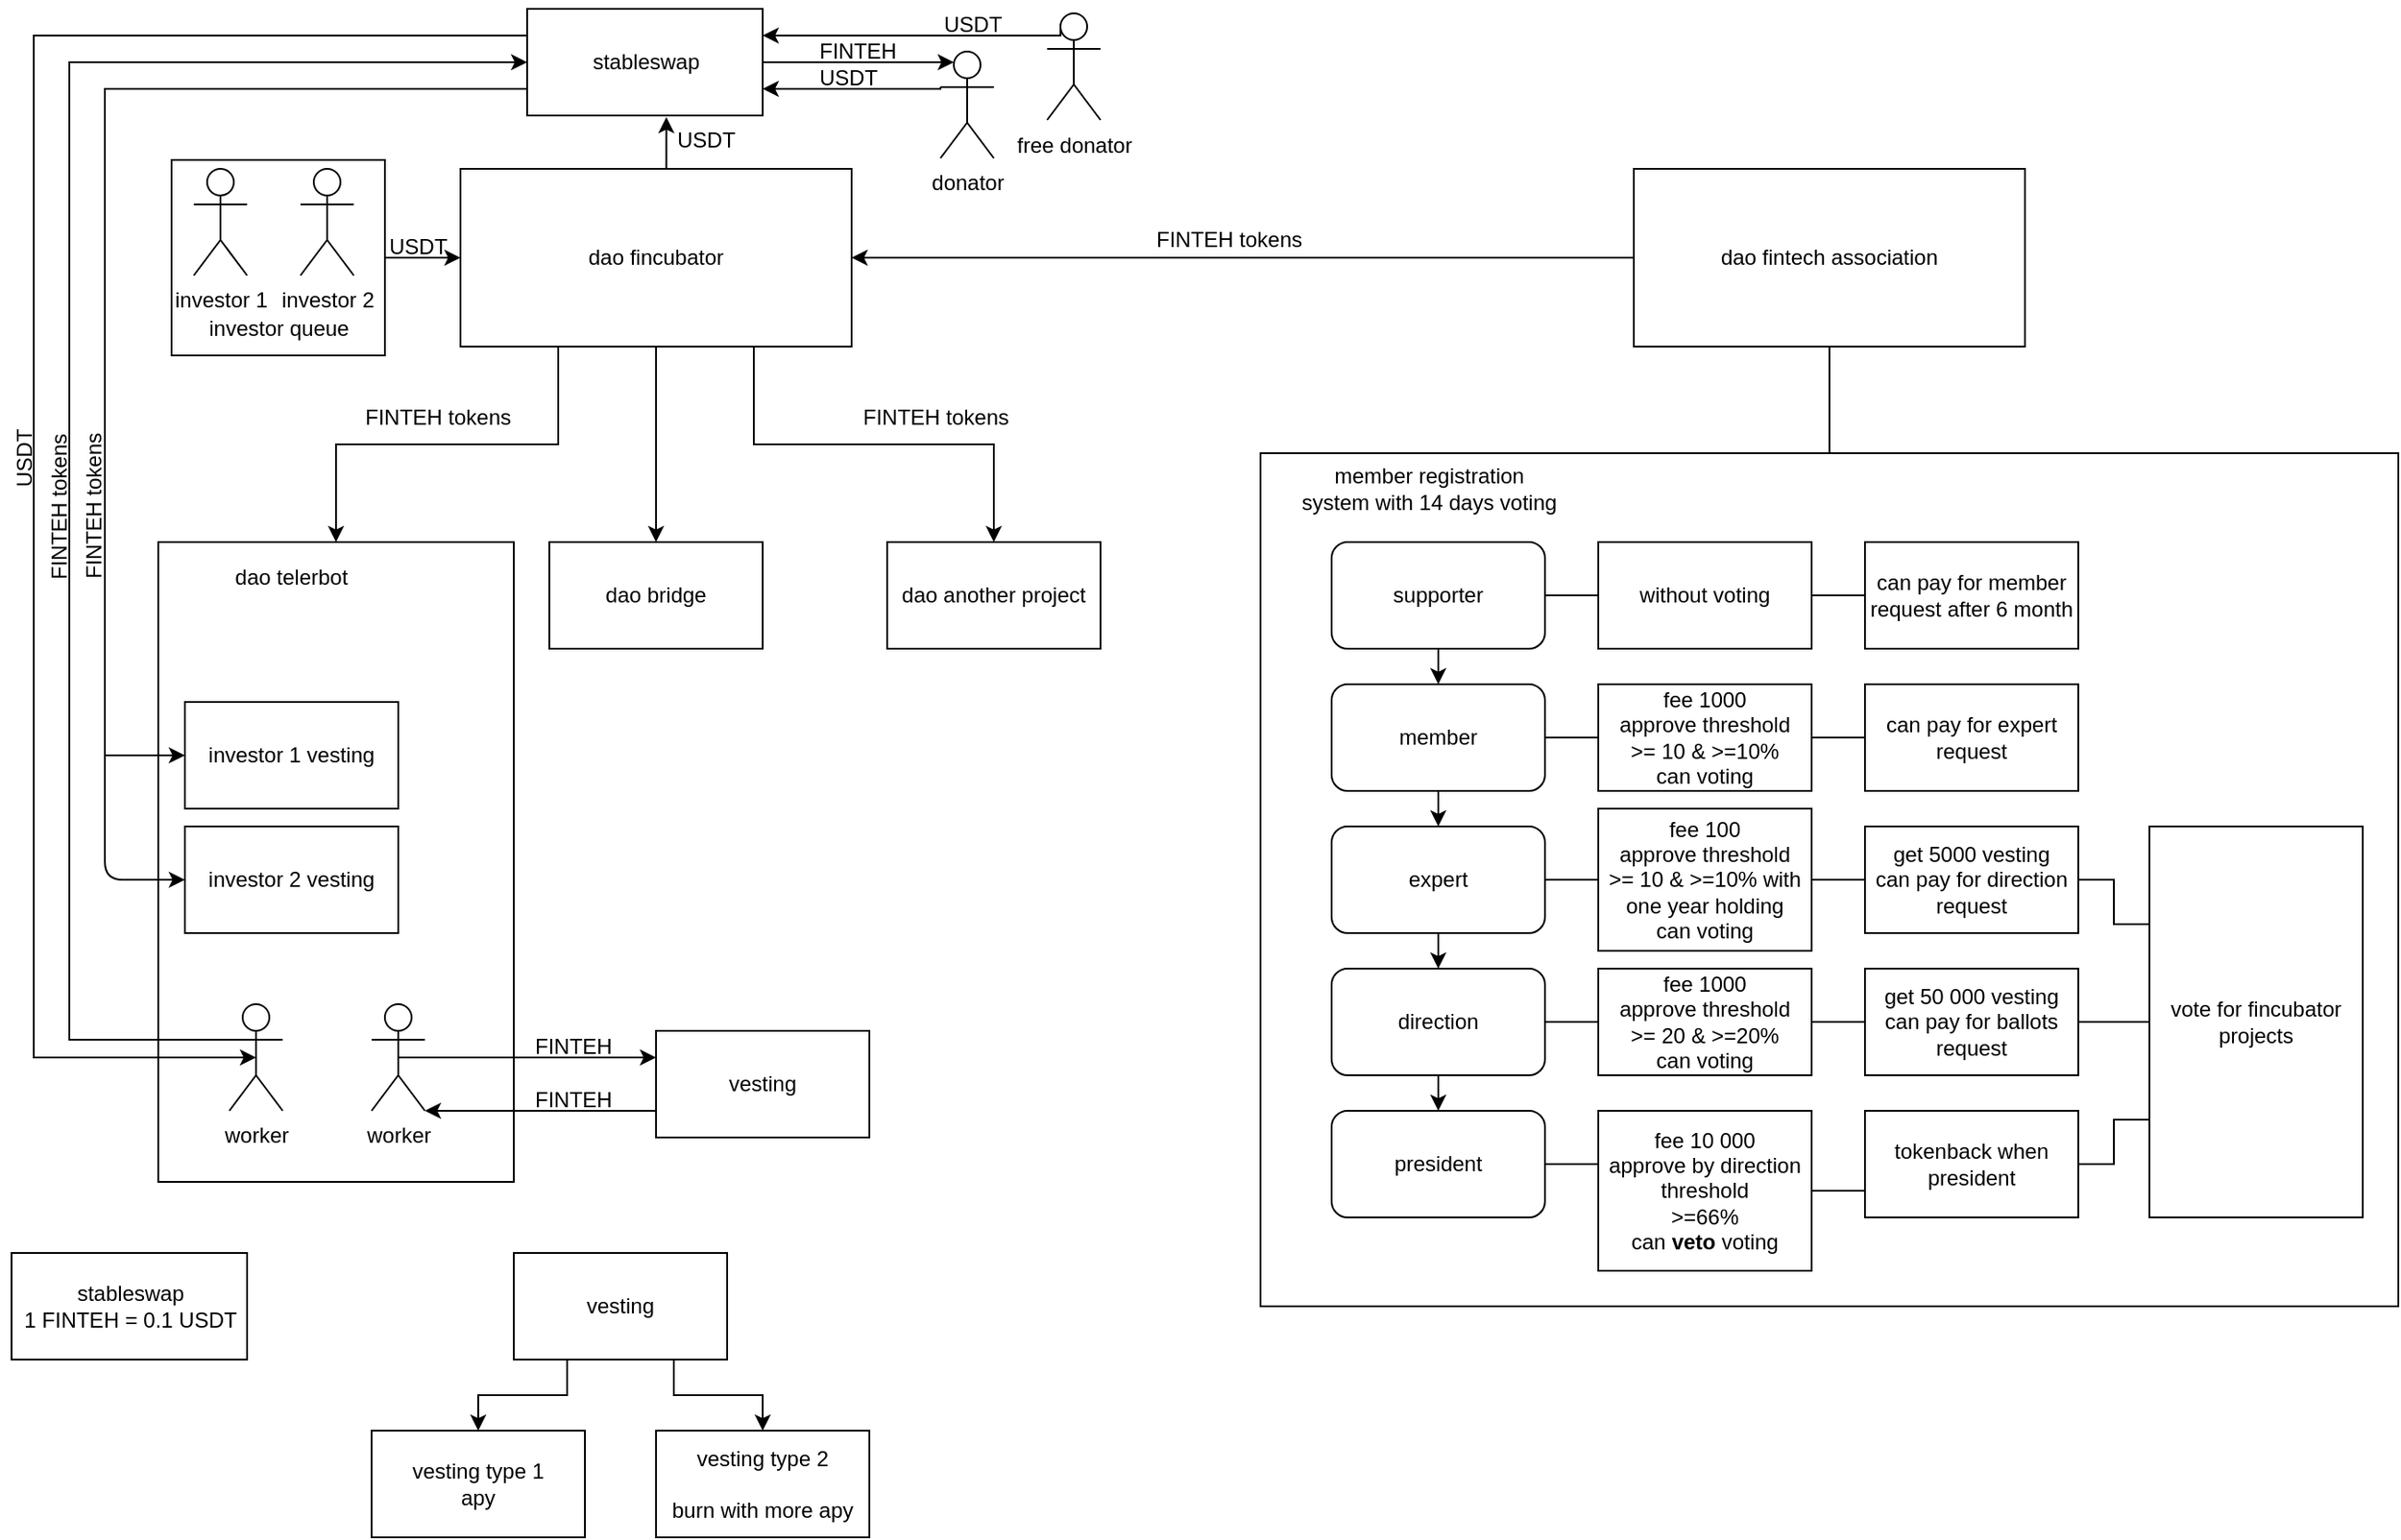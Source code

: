 <mxfile version="14.5.0" type="github">
  <diagram id="6a731a19-8d31-9384-78a2-239565b7b9f0" name="Page-1">
    <mxGraphModel dx="2652" dy="867" grid="1" gridSize="10" guides="1" tooltips="1" connect="1" arrows="1" fold="1" page="1" pageScale="1" pageWidth="1169" pageHeight="827" background="#ffffff" math="0" shadow="0">
      <root>
        <mxCell id="0" />
        <mxCell id="1" parent="0" />
        <mxCell id="Tn-8CT3KJRF8G7JqvR9h-2187" value="" style="rounded=0;whiteSpace=wrap;html=1;align=left;" parent="1" vertex="1">
          <mxGeometry x="-1056" y="335" width="200" height="360" as="geometry" />
        </mxCell>
        <mxCell id="Tn-8CT3KJRF8G7JqvR9h-2226" value="" style="rounded=0;whiteSpace=wrap;html=1;" parent="1" vertex="1">
          <mxGeometry x="-436" y="285" width="640" height="480" as="geometry" />
        </mxCell>
        <mxCell id="Tn-8CT3KJRF8G7JqvR9h-2229" style="edgeStyle=orthogonalEdgeStyle;rounded=0;orthogonalLoop=1;jettySize=auto;html=1;exitX=0.25;exitY=1;exitDx=0;exitDy=0;entryX=0.5;entryY=0;entryDx=0;entryDy=0;endArrow=classic;endFill=1;" parent="1" source="Tn-8CT3KJRF8G7JqvR9h-2185" target="Tn-8CT3KJRF8G7JqvR9h-2187" edge="1">
          <mxGeometry relative="1" as="geometry" />
        </mxCell>
        <mxCell id="Tn-8CT3KJRF8G7JqvR9h-2232" style="edgeStyle=orthogonalEdgeStyle;rounded=0;orthogonalLoop=1;jettySize=auto;html=1;exitX=0.5;exitY=1;exitDx=0;exitDy=0;entryX=0.5;entryY=0;entryDx=0;entryDy=0;endArrow=classic;endFill=1;" parent="1" source="Tn-8CT3KJRF8G7JqvR9h-2185" target="Tn-8CT3KJRF8G7JqvR9h-2227" edge="1">
          <mxGeometry relative="1" as="geometry" />
        </mxCell>
        <mxCell id="Tn-8CT3KJRF8G7JqvR9h-2233" style="edgeStyle=orthogonalEdgeStyle;rounded=0;orthogonalLoop=1;jettySize=auto;html=1;exitX=0.75;exitY=1;exitDx=0;exitDy=0;entryX=0.5;entryY=0;entryDx=0;entryDy=0;endArrow=classic;endFill=1;" parent="1" source="Tn-8CT3KJRF8G7JqvR9h-2185" target="Tn-8CT3KJRF8G7JqvR9h-2228" edge="1">
          <mxGeometry relative="1" as="geometry" />
        </mxCell>
        <mxCell id="Tn-8CT3KJRF8G7JqvR9h-2254" style="edgeStyle=orthogonalEdgeStyle;rounded=0;orthogonalLoop=1;jettySize=auto;html=1;exitX=0.5;exitY=0;exitDx=0;exitDy=0;entryX=0.591;entryY=1.015;entryDx=0;entryDy=0;entryPerimeter=0;endArrow=classic;endFill=1;" parent="1" source="Tn-8CT3KJRF8G7JqvR9h-2185" target="Tn-8CT3KJRF8G7JqvR9h-2186" edge="1">
          <mxGeometry relative="1" as="geometry" />
        </mxCell>
        <mxCell id="Tn-8CT3KJRF8G7JqvR9h-2185" value="dao fincubator" style="rounded=0;whiteSpace=wrap;html=1;" parent="1" vertex="1">
          <mxGeometry x="-886" y="125" width="220" height="100" as="geometry" />
        </mxCell>
        <mxCell id="Tn-8CT3KJRF8G7JqvR9h-2283" style="edgeStyle=orthogonalEdgeStyle;rounded=0;orthogonalLoop=1;jettySize=auto;html=1;exitX=1;exitY=0.5;exitDx=0;exitDy=0;entryX=0.25;entryY=0.1;entryDx=0;entryDy=0;entryPerimeter=0;startArrow=none;startFill=0;endArrow=classic;endFill=1;" parent="1" source="Tn-8CT3KJRF8G7JqvR9h-2186" target="Tn-8CT3KJRF8G7JqvR9h-2244" edge="1">
          <mxGeometry relative="1" as="geometry">
            <Array as="points">
              <mxPoint x="-666" y="65" />
            </Array>
          </mxGeometry>
        </mxCell>
        <mxCell id="Tn-8CT3KJRF8G7JqvR9h-2289" style="edgeStyle=orthogonalEdgeStyle;rounded=0;orthogonalLoop=1;jettySize=auto;html=1;exitX=0;exitY=0.25;exitDx=0;exitDy=0;entryX=0.5;entryY=0.5;entryDx=0;entryDy=0;entryPerimeter=0;startArrow=none;startFill=0;endArrow=classic;endFill=1;" parent="1" source="Tn-8CT3KJRF8G7JqvR9h-2186" target="Tn-8CT3KJRF8G7JqvR9h-2242" edge="1">
          <mxGeometry relative="1" as="geometry">
            <Array as="points">
              <mxPoint x="-1126" y="50" />
              <mxPoint x="-1126" y="625" />
            </Array>
          </mxGeometry>
        </mxCell>
        <mxCell id="Tn-8CT3KJRF8G7JqvR9h-2296" style="edgeStyle=orthogonalEdgeStyle;rounded=0;orthogonalLoop=1;jettySize=auto;html=1;exitX=0;exitY=0.75;exitDx=0;exitDy=0;entryX=0;entryY=0.5;entryDx=0;entryDy=0;startArrow=none;startFill=0;endArrow=classic;endFill=1;" parent="1" source="Tn-8CT3KJRF8G7JqvR9h-2186" target="Tn-8CT3KJRF8G7JqvR9h-2293" edge="1">
          <mxGeometry relative="1" as="geometry">
            <Array as="points">
              <mxPoint x="-1086" y="80" />
              <mxPoint x="-1086" y="455" />
            </Array>
          </mxGeometry>
        </mxCell>
        <mxCell id="Tn-8CT3KJRF8G7JqvR9h-2186" value="&lt;div&gt;stableswap&lt;/div&gt;" style="rounded=0;whiteSpace=wrap;html=1;" parent="1" vertex="1">
          <mxGeometry x="-848.5" y="35" width="132.5" height="60" as="geometry" />
        </mxCell>
        <mxCell id="Tn-8CT3KJRF8G7JqvR9h-2234" style="edgeStyle=orthogonalEdgeStyle;rounded=0;orthogonalLoop=1;jettySize=auto;html=1;exitX=0.5;exitY=1;exitDx=0;exitDy=0;endArrow=none;endFill=0;" parent="1" source="Tn-8CT3KJRF8G7JqvR9h-2188" target="Tn-8CT3KJRF8G7JqvR9h-2226" edge="1">
          <mxGeometry relative="1" as="geometry" />
        </mxCell>
        <mxCell id="Tn-8CT3KJRF8G7JqvR9h-2235" style="edgeStyle=orthogonalEdgeStyle;rounded=0;orthogonalLoop=1;jettySize=auto;html=1;exitX=0;exitY=0.5;exitDx=0;exitDy=0;endArrow=classic;endFill=1;" parent="1" source="Tn-8CT3KJRF8G7JqvR9h-2188" target="Tn-8CT3KJRF8G7JqvR9h-2185" edge="1">
          <mxGeometry relative="1" as="geometry" />
        </mxCell>
        <mxCell id="Tn-8CT3KJRF8G7JqvR9h-2188" value="dao fintech association" style="rounded=0;whiteSpace=wrap;html=1;" parent="1" vertex="1">
          <mxGeometry x="-226" y="125" width="220" height="100" as="geometry" />
        </mxCell>
        <mxCell id="Tn-8CT3KJRF8G7JqvR9h-2198" style="edgeStyle=orthogonalEdgeStyle;rounded=0;orthogonalLoop=1;jettySize=auto;html=1;exitX=0.5;exitY=1;exitDx=0;exitDy=0;entryX=0.5;entryY=0;entryDx=0;entryDy=0;" parent="1" source="Tn-8CT3KJRF8G7JqvR9h-2191" target="Tn-8CT3KJRF8G7JqvR9h-2192" edge="1">
          <mxGeometry relative="1" as="geometry" />
        </mxCell>
        <mxCell id="Tn-8CT3KJRF8G7JqvR9h-2207" style="edgeStyle=orthogonalEdgeStyle;rounded=0;orthogonalLoop=1;jettySize=auto;html=1;exitX=1;exitY=0.5;exitDx=0;exitDy=0;entryX=0;entryY=0.5;entryDx=0;entryDy=0;endArrow=none;endFill=0;" parent="1" source="Tn-8CT3KJRF8G7JqvR9h-2191" target="Tn-8CT3KJRF8G7JqvR9h-2206" edge="1">
          <mxGeometry relative="1" as="geometry" />
        </mxCell>
        <mxCell id="Tn-8CT3KJRF8G7JqvR9h-2191" value="supporter" style="rounded=1;whiteSpace=wrap;html=1;" parent="1" vertex="1">
          <mxGeometry x="-396" y="335" width="120" height="60" as="geometry" />
        </mxCell>
        <mxCell id="Tn-8CT3KJRF8G7JqvR9h-2199" style="edgeStyle=orthogonalEdgeStyle;rounded=0;orthogonalLoop=1;jettySize=auto;html=1;exitX=0.5;exitY=1;exitDx=0;exitDy=0;entryX=0.5;entryY=0;entryDx=0;entryDy=0;" parent="1" source="Tn-8CT3KJRF8G7JqvR9h-2192" target="Tn-8CT3KJRF8G7JqvR9h-2193" edge="1">
          <mxGeometry relative="1" as="geometry" />
        </mxCell>
        <mxCell id="Tn-8CT3KJRF8G7JqvR9h-2212" style="edgeStyle=orthogonalEdgeStyle;rounded=0;orthogonalLoop=1;jettySize=auto;html=1;exitX=1;exitY=0.5;exitDx=0;exitDy=0;entryX=0;entryY=0.5;entryDx=0;entryDy=0;endArrow=none;endFill=0;" parent="1" source="Tn-8CT3KJRF8G7JqvR9h-2192" target="Tn-8CT3KJRF8G7JqvR9h-2208" edge="1">
          <mxGeometry relative="1" as="geometry" />
        </mxCell>
        <mxCell id="Tn-8CT3KJRF8G7JqvR9h-2192" value="member" style="rounded=1;whiteSpace=wrap;html=1;" parent="1" vertex="1">
          <mxGeometry x="-396" y="415" width="120" height="60" as="geometry" />
        </mxCell>
        <mxCell id="Tn-8CT3KJRF8G7JqvR9h-2200" style="edgeStyle=orthogonalEdgeStyle;rounded=0;orthogonalLoop=1;jettySize=auto;html=1;exitX=0.5;exitY=1;exitDx=0;exitDy=0;entryX=0.5;entryY=0;entryDx=0;entryDy=0;" parent="1" source="Tn-8CT3KJRF8G7JqvR9h-2193" target="Tn-8CT3KJRF8G7JqvR9h-2194" edge="1">
          <mxGeometry relative="1" as="geometry" />
        </mxCell>
        <mxCell id="Tn-8CT3KJRF8G7JqvR9h-2218" style="edgeStyle=orthogonalEdgeStyle;rounded=0;orthogonalLoop=1;jettySize=auto;html=1;exitX=1;exitY=0.5;exitDx=0;exitDy=0;endArrow=none;endFill=0;" parent="1" source="Tn-8CT3KJRF8G7JqvR9h-2193" target="Tn-8CT3KJRF8G7JqvR9h-2209" edge="1">
          <mxGeometry relative="1" as="geometry" />
        </mxCell>
        <mxCell id="Tn-8CT3KJRF8G7JqvR9h-2193" value="expert" style="rounded=1;whiteSpace=wrap;html=1;" parent="1" vertex="1">
          <mxGeometry x="-396" y="495" width="120" height="60" as="geometry" />
        </mxCell>
        <mxCell id="Tn-8CT3KJRF8G7JqvR9h-2201" style="edgeStyle=orthogonalEdgeStyle;rounded=0;orthogonalLoop=1;jettySize=auto;html=1;exitX=0.5;exitY=1;exitDx=0;exitDy=0;entryX=0.5;entryY=0;entryDx=0;entryDy=0;" parent="1" source="Tn-8CT3KJRF8G7JqvR9h-2194" target="Tn-8CT3KJRF8G7JqvR9h-2195" edge="1">
          <mxGeometry relative="1" as="geometry" />
        </mxCell>
        <mxCell id="Tn-8CT3KJRF8G7JqvR9h-2219" style="edgeStyle=orthogonalEdgeStyle;rounded=0;orthogonalLoop=1;jettySize=auto;html=1;exitX=1;exitY=0.5;exitDx=0;exitDy=0;entryX=0;entryY=0.5;entryDx=0;entryDy=0;endArrow=none;endFill=0;" parent="1" source="Tn-8CT3KJRF8G7JqvR9h-2194" target="Tn-8CT3KJRF8G7JqvR9h-2210" edge="1">
          <mxGeometry relative="1" as="geometry" />
        </mxCell>
        <mxCell id="Tn-8CT3KJRF8G7JqvR9h-2194" value="direction" style="rounded=1;whiteSpace=wrap;html=1;" parent="1" vertex="1">
          <mxGeometry x="-396" y="575" width="120" height="60" as="geometry" />
        </mxCell>
        <mxCell id="Tn-8CT3KJRF8G7JqvR9h-2220" style="edgeStyle=orthogonalEdgeStyle;rounded=0;orthogonalLoop=1;jettySize=auto;html=1;exitX=1;exitY=0.5;exitDx=0;exitDy=0;entryX=0;entryY=0.5;entryDx=0;entryDy=0;endArrow=none;endFill=0;" parent="1" source="Tn-8CT3KJRF8G7JqvR9h-2195" target="Tn-8CT3KJRF8G7JqvR9h-2211" edge="1">
          <mxGeometry relative="1" as="geometry" />
        </mxCell>
        <mxCell id="Tn-8CT3KJRF8G7JqvR9h-2195" value="president" style="rounded=1;whiteSpace=wrap;html=1;" parent="1" vertex="1">
          <mxGeometry x="-396" y="655" width="120" height="60" as="geometry" />
        </mxCell>
        <mxCell id="Tn-8CT3KJRF8G7JqvR9h-2196" value="&lt;div&gt;member registration system with 14 days voting &lt;/div&gt;" style="text;html=1;strokeColor=none;fillColor=none;align=center;verticalAlign=middle;whiteSpace=wrap;rounded=0;" parent="1" vertex="1">
          <mxGeometry x="-416" y="295" width="150" height="20" as="geometry" />
        </mxCell>
        <mxCell id="Tn-8CT3KJRF8G7JqvR9h-2221" style="edgeStyle=orthogonalEdgeStyle;rounded=0;orthogonalLoop=1;jettySize=auto;html=1;exitX=1;exitY=0.5;exitDx=0;exitDy=0;entryX=0;entryY=0.5;entryDx=0;entryDy=0;endArrow=none;endFill=0;" parent="1" source="Tn-8CT3KJRF8G7JqvR9h-2206" target="Tn-8CT3KJRF8G7JqvR9h-2213" edge="1">
          <mxGeometry relative="1" as="geometry" />
        </mxCell>
        <mxCell id="Tn-8CT3KJRF8G7JqvR9h-2206" value="without voting" style="rounded=0;whiteSpace=wrap;html=1;" parent="1" vertex="1">
          <mxGeometry x="-246" y="335" width="120" height="60" as="geometry" />
        </mxCell>
        <mxCell id="Tn-8CT3KJRF8G7JqvR9h-2222" style="edgeStyle=orthogonalEdgeStyle;rounded=0;orthogonalLoop=1;jettySize=auto;html=1;exitX=1;exitY=0.5;exitDx=0;exitDy=0;entryX=0;entryY=0.5;entryDx=0;entryDy=0;endArrow=none;endFill=0;" parent="1" source="Tn-8CT3KJRF8G7JqvR9h-2208" target="Tn-8CT3KJRF8G7JqvR9h-2214" edge="1">
          <mxGeometry relative="1" as="geometry" />
        </mxCell>
        <mxCell id="Tn-8CT3KJRF8G7JqvR9h-2208" value="&lt;div&gt;fee 1000&lt;/div&gt;&lt;div&gt;approve threshold&lt;/div&gt;&lt;div&gt;&amp;gt;= 10 &amp;amp; &amp;gt;=10%&lt;/div&gt;&lt;div&gt;can voting&lt;/div&gt;" style="rounded=0;whiteSpace=wrap;html=1;" parent="1" vertex="1">
          <mxGeometry x="-246" y="415" width="120" height="60" as="geometry" />
        </mxCell>
        <mxCell id="Tn-8CT3KJRF8G7JqvR9h-2223" style="edgeStyle=orthogonalEdgeStyle;rounded=0;orthogonalLoop=1;jettySize=auto;html=1;exitX=1;exitY=0.5;exitDx=0;exitDy=0;entryX=0;entryY=0.5;entryDx=0;entryDy=0;endArrow=none;endFill=0;" parent="1" source="Tn-8CT3KJRF8G7JqvR9h-2209" target="Tn-8CT3KJRF8G7JqvR9h-2215" edge="1">
          <mxGeometry relative="1" as="geometry" />
        </mxCell>
        <mxCell id="Tn-8CT3KJRF8G7JqvR9h-2209" value="&lt;div&gt;fee 100&lt;/div&gt;&lt;div&gt;approve threshold&lt;/div&gt;&lt;div&gt;&amp;gt;= 10 &amp;amp; &amp;gt;=10% with one year holding&lt;br&gt;&lt;/div&gt;&lt;div&gt;can voting&lt;/div&gt;" style="rounded=0;whiteSpace=wrap;html=1;" parent="1" vertex="1">
          <mxGeometry x="-246" y="485" width="120" height="80" as="geometry" />
        </mxCell>
        <mxCell id="Tn-8CT3KJRF8G7JqvR9h-2224" style="edgeStyle=orthogonalEdgeStyle;rounded=0;orthogonalLoop=1;jettySize=auto;html=1;exitX=1;exitY=0.5;exitDx=0;exitDy=0;entryX=0;entryY=0.5;entryDx=0;entryDy=0;endArrow=none;endFill=0;" parent="1" source="Tn-8CT3KJRF8G7JqvR9h-2210" target="Tn-8CT3KJRF8G7JqvR9h-2216" edge="1">
          <mxGeometry relative="1" as="geometry" />
        </mxCell>
        <mxCell id="Tn-8CT3KJRF8G7JqvR9h-2210" value="&lt;div&gt;fee 1000&lt;/div&gt;&lt;div&gt;approve threshold&lt;/div&gt;&lt;div&gt;&amp;gt;= 20 &amp;amp; &amp;gt;=20%&lt;/div&gt;&lt;div&gt;can voting&lt;/div&gt;" style="rounded=0;whiteSpace=wrap;html=1;" parent="1" vertex="1">
          <mxGeometry x="-246" y="575" width="120" height="60" as="geometry" />
        </mxCell>
        <mxCell id="Tn-8CT3KJRF8G7JqvR9h-2225" style="edgeStyle=orthogonalEdgeStyle;rounded=0;orthogonalLoop=1;jettySize=auto;html=1;exitX=1;exitY=0.5;exitDx=0;exitDy=0;entryX=0;entryY=0.5;entryDx=0;entryDy=0;endArrow=none;endFill=0;" parent="1" source="Tn-8CT3KJRF8G7JqvR9h-2211" target="Tn-8CT3KJRF8G7JqvR9h-2217" edge="1">
          <mxGeometry relative="1" as="geometry" />
        </mxCell>
        <mxCell id="Tn-8CT3KJRF8G7JqvR9h-2211" value="&lt;div&gt;fee 10 000&lt;/div&gt;&lt;div&gt;approve by direction&lt;/div&gt;&lt;div&gt;threshold&lt;/div&gt;&lt;div&gt;&amp;gt;=66%&lt;/div&gt;can&lt;b&gt; veto&lt;/b&gt; voting" style="rounded=0;whiteSpace=wrap;html=1;" parent="1" vertex="1">
          <mxGeometry x="-246" y="655" width="120" height="90" as="geometry" />
        </mxCell>
        <mxCell id="Tn-8CT3KJRF8G7JqvR9h-2213" value="can pay for &lt;span class=&quot;VIiyi&quot; lang=&quot;en&quot;&gt;&lt;span class=&quot;JLqJ4b ChMk0b&quot;&gt;&lt;span&gt;member request after 6 month&lt;/span&gt;&lt;/span&gt;&lt;/span&gt; " style="rounded=0;whiteSpace=wrap;html=1;" parent="1" vertex="1">
          <mxGeometry x="-96" y="335" width="120" height="60" as="geometry" />
        </mxCell>
        <mxCell id="Tn-8CT3KJRF8G7JqvR9h-2214" value="can pay for expert&lt;span class=&quot;VIiyi&quot; lang=&quot;en&quot;&gt;&lt;span class=&quot;JLqJ4b ChMk0b&quot;&gt;&lt;span&gt; request&lt;/span&gt;&lt;/span&gt;&lt;/span&gt; " style="rounded=0;whiteSpace=wrap;html=1;" parent="1" vertex="1">
          <mxGeometry x="-96" y="415" width="120" height="60" as="geometry" />
        </mxCell>
        <mxCell id="Tn-8CT3KJRF8G7JqvR9h-2269" style="edgeStyle=orthogonalEdgeStyle;rounded=0;orthogonalLoop=1;jettySize=auto;html=1;exitX=1;exitY=0.5;exitDx=0;exitDy=0;entryX=0;entryY=0.25;entryDx=0;entryDy=0;startArrow=none;startFill=0;endArrow=none;endFill=0;" parent="1" source="Tn-8CT3KJRF8G7JqvR9h-2215" target="Tn-8CT3KJRF8G7JqvR9h-2266" edge="1">
          <mxGeometry relative="1" as="geometry" />
        </mxCell>
        <mxCell id="Tn-8CT3KJRF8G7JqvR9h-2215" value="&lt;div&gt;get 5000 vesting&lt;/div&gt;&lt;div&gt;can pay for direction&lt;span class=&quot;VIiyi&quot; lang=&quot;en&quot;&gt;&lt;span class=&quot;JLqJ4b ChMk0b&quot;&gt;&lt;span&gt; request&lt;/span&gt;&lt;/span&gt;&lt;/span&gt;&lt;/div&gt; " style="rounded=0;whiteSpace=wrap;html=1;" parent="1" vertex="1">
          <mxGeometry x="-96" y="495" width="120" height="60" as="geometry" />
        </mxCell>
        <mxCell id="Tn-8CT3KJRF8G7JqvR9h-2271" style="edgeStyle=orthogonalEdgeStyle;rounded=0;orthogonalLoop=1;jettySize=auto;html=1;exitX=1;exitY=0.5;exitDx=0;exitDy=0;entryX=0;entryY=0.5;entryDx=0;entryDy=0;startArrow=none;startFill=0;endArrow=none;endFill=0;" parent="1" source="Tn-8CT3KJRF8G7JqvR9h-2216" target="Tn-8CT3KJRF8G7JqvR9h-2266" edge="1">
          <mxGeometry relative="1" as="geometry" />
        </mxCell>
        <mxCell id="Tn-8CT3KJRF8G7JqvR9h-2216" value="&lt;div&gt;get 50 000 vesting&lt;/div&gt;&lt;div&gt;can pay for ballots&lt;span class=&quot;VIiyi&quot; lang=&quot;en&quot;&gt;&lt;span class=&quot;JLqJ4b ChMk0b&quot;&gt;&lt;span&gt; request&lt;/span&gt;&lt;/span&gt;&lt;/span&gt;&lt;/div&gt; " style="rounded=0;whiteSpace=wrap;html=1;" parent="1" vertex="1">
          <mxGeometry x="-96" y="575" width="120" height="60" as="geometry" />
        </mxCell>
        <mxCell id="Tn-8CT3KJRF8G7JqvR9h-2272" style="edgeStyle=orthogonalEdgeStyle;rounded=0;orthogonalLoop=1;jettySize=auto;html=1;exitX=1;exitY=0.5;exitDx=0;exitDy=0;entryX=0;entryY=0.75;entryDx=0;entryDy=0;startArrow=none;startFill=0;endArrow=none;endFill=0;" parent="1" source="Tn-8CT3KJRF8G7JqvR9h-2217" target="Tn-8CT3KJRF8G7JqvR9h-2266" edge="1">
          <mxGeometry relative="1" as="geometry" />
        </mxCell>
        <mxCell id="Tn-8CT3KJRF8G7JqvR9h-2217" value="tokenback when president" style="rounded=0;whiteSpace=wrap;html=1;" parent="1" vertex="1">
          <mxGeometry x="-96" y="655" width="120" height="60" as="geometry" />
        </mxCell>
        <mxCell id="Tn-8CT3KJRF8G7JqvR9h-2227" value="dao bridge" style="rounded=0;whiteSpace=wrap;html=1;" parent="1" vertex="1">
          <mxGeometry x="-836" y="335" width="120" height="60" as="geometry" />
        </mxCell>
        <mxCell id="Tn-8CT3KJRF8G7JqvR9h-2228" value="dao another project" style="rounded=0;whiteSpace=wrap;html=1;" parent="1" vertex="1">
          <mxGeometry x="-646" y="335" width="120" height="60" as="geometry" />
        </mxCell>
        <mxCell id="Tn-8CT3KJRF8G7JqvR9h-2237" value="FINTEH tokens" style="text;html=1;strokeColor=none;fillColor=none;align=center;verticalAlign=middle;whiteSpace=wrap;rounded=0;" parent="1" vertex="1">
          <mxGeometry x="-501" y="155" width="95" height="20" as="geometry" />
        </mxCell>
        <mxCell id="Tn-8CT3KJRF8G7JqvR9h-2238" value="FINTEH tokens" style="text;html=1;strokeColor=none;fillColor=none;align=center;verticalAlign=middle;whiteSpace=wrap;rounded=0;" parent="1" vertex="1">
          <mxGeometry x="-666" y="255" width="95" height="20" as="geometry" />
        </mxCell>
        <mxCell id="Tn-8CT3KJRF8G7JqvR9h-2239" value="FINTEH tokens" style="text;html=1;strokeColor=none;fillColor=none;align=center;verticalAlign=middle;whiteSpace=wrap;rounded=0;" parent="1" vertex="1">
          <mxGeometry x="-946" y="255" width="95" height="20" as="geometry" />
        </mxCell>
        <mxCell id="Tn-8CT3KJRF8G7JqvR9h-2240" value="FINTEH tokens" style="text;html=1;strokeColor=none;fillColor=none;align=center;verticalAlign=middle;whiteSpace=wrap;rounded=0;rotation=-90;" parent="1" vertex="1">
          <mxGeometry x="-1139.5" y="305" width="95" height="20" as="geometry" />
        </mxCell>
        <mxCell id="Tn-8CT3KJRF8G7JqvR9h-2252" style="edgeStyle=orthogonalEdgeStyle;rounded=0;orthogonalLoop=1;jettySize=auto;html=1;exitX=0;exitY=0.333;exitDx=0;exitDy=0;exitPerimeter=0;entryX=0;entryY=0.5;entryDx=0;entryDy=0;endArrow=classic;endFill=1;" parent="1" source="Tn-8CT3KJRF8G7JqvR9h-2242" target="Tn-8CT3KJRF8G7JqvR9h-2186" edge="1">
          <mxGeometry relative="1" as="geometry">
            <Array as="points">
              <mxPoint x="-1106" y="615" />
              <mxPoint x="-1106" y="65" />
            </Array>
          </mxGeometry>
        </mxCell>
        <mxCell id="Tn-8CT3KJRF8G7JqvR9h-2242" value="worker" style="shape=umlActor;verticalLabelPosition=bottom;verticalAlign=top;html=1;outlineConnect=0;" parent="1" vertex="1">
          <mxGeometry x="-1016" y="595" width="30" height="60" as="geometry" />
        </mxCell>
        <mxCell id="Tn-8CT3KJRF8G7JqvR9h-2265" style="edgeStyle=orthogonalEdgeStyle;rounded=0;orthogonalLoop=1;jettySize=auto;html=1;exitX=0;exitY=0.333;exitDx=0;exitDy=0;exitPerimeter=0;entryX=1;entryY=0.75;entryDx=0;entryDy=0;startArrow=none;startFill=0;endArrow=classic;endFill=1;" parent="1" source="Tn-8CT3KJRF8G7JqvR9h-2244" target="Tn-8CT3KJRF8G7JqvR9h-2186" edge="1">
          <mxGeometry relative="1" as="geometry">
            <Array as="points">
              <mxPoint x="-616" y="80" />
            </Array>
          </mxGeometry>
        </mxCell>
        <mxCell id="Tn-8CT3KJRF8G7JqvR9h-2244" value="donator" style="shape=umlActor;verticalLabelPosition=bottom;verticalAlign=top;html=1;outlineConnect=0;" parent="1" vertex="1">
          <mxGeometry x="-616" y="59" width="30" height="60" as="geometry" />
        </mxCell>
        <mxCell id="Tn-8CT3KJRF8G7JqvR9h-2255" value="USDT" style="text;whiteSpace=wrap;html=1;" parent="1" vertex="1">
          <mxGeometry x="-928.5" y="155" width="60" height="30" as="geometry" />
        </mxCell>
        <mxCell id="Tn-8CT3KJRF8G7JqvR9h-2266" value="vote for fincubator projects" style="rounded=0;whiteSpace=wrap;html=1;" parent="1" vertex="1">
          <mxGeometry x="64" y="495" width="120" height="220" as="geometry" />
        </mxCell>
        <mxCell id="Tn-8CT3KJRF8G7JqvR9h-2270" value="USDT" style="text;whiteSpace=wrap;html=1;" parent="1" vertex="1">
          <mxGeometry x="-686" y="60" width="60" height="15" as="geometry" />
        </mxCell>
        <mxCell id="Tn-8CT3KJRF8G7JqvR9h-2273" value="USDT" style="text;whiteSpace=wrap;html=1;" parent="1" vertex="1">
          <mxGeometry x="-766" y="95" width="60" height="30" as="geometry" />
        </mxCell>
        <mxCell id="Tn-8CT3KJRF8G7JqvR9h-2278" style="edgeStyle=orthogonalEdgeStyle;rounded=0;orthogonalLoop=1;jettySize=auto;html=1;exitX=1;exitY=0.5;exitDx=0;exitDy=0;entryX=0;entryY=0.5;entryDx=0;entryDy=0;startArrow=none;startFill=0;endArrow=classic;endFill=1;" parent="1" source="Tn-8CT3KJRF8G7JqvR9h-2274" target="Tn-8CT3KJRF8G7JqvR9h-2185" edge="1">
          <mxGeometry relative="1" as="geometry" />
        </mxCell>
        <mxCell id="Tn-8CT3KJRF8G7JqvR9h-2274" value="" style="rounded=0;whiteSpace=wrap;html=1;" parent="1" vertex="1">
          <mxGeometry x="-1048.5" y="120" width="120" height="110" as="geometry" />
        </mxCell>
        <mxCell id="Tn-8CT3KJRF8G7JqvR9h-2243" value="investor 1" style="shape=umlActor;verticalLabelPosition=bottom;verticalAlign=top;html=1;outlineConnect=0;" parent="1" vertex="1">
          <mxGeometry x="-1036" y="125" width="30" height="60" as="geometry" />
        </mxCell>
        <mxCell id="Tn-8CT3KJRF8G7JqvR9h-2275" value="investor 2" style="shape=umlActor;verticalLabelPosition=bottom;verticalAlign=top;html=1;outlineConnect=0;" parent="1" vertex="1">
          <mxGeometry x="-976" y="125" width="30" height="60" as="geometry" />
        </mxCell>
        <mxCell id="Tn-8CT3KJRF8G7JqvR9h-2276" value="investor queue" style="text;html=1;strokeColor=none;fillColor=none;align=center;verticalAlign=middle;whiteSpace=wrap;rounded=0;" parent="1" vertex="1">
          <mxGeometry x="-1033.5" y="205" width="90" height="20" as="geometry" />
        </mxCell>
        <mxCell id="Tn-8CT3KJRF8G7JqvR9h-2279" value="&lt;div&gt;stableswap&lt;/div&gt;&lt;div&gt;1 FINTEH = 0.1 USDT&lt;br&gt;&lt;/div&gt;" style="rounded=0;whiteSpace=wrap;html=1;" parent="1" vertex="1">
          <mxGeometry x="-1138.5" y="735" width="132.5" height="60" as="geometry" />
        </mxCell>
        <mxCell id="Tn-8CT3KJRF8G7JqvR9h-2284" style="edgeStyle=orthogonalEdgeStyle;rounded=0;orthogonalLoop=1;jettySize=auto;html=1;exitX=0.25;exitY=0.1;exitDx=0;exitDy=0;exitPerimeter=0;entryX=1;entryY=0.25;entryDx=0;entryDy=0;startArrow=none;startFill=0;endArrow=classic;endFill=1;" parent="1" source="Tn-8CT3KJRF8G7JqvR9h-2280" target="Tn-8CT3KJRF8G7JqvR9h-2186" edge="1">
          <mxGeometry relative="1" as="geometry">
            <Array as="points">
              <mxPoint x="-549" y="50" />
            </Array>
          </mxGeometry>
        </mxCell>
        <mxCell id="Tn-8CT3KJRF8G7JqvR9h-2280" value="free donator" style="shape=umlActor;verticalLabelPosition=bottom;verticalAlign=top;html=1;outlineConnect=0;" parent="1" vertex="1">
          <mxGeometry x="-556" y="37.5" width="30" height="60" as="geometry" />
        </mxCell>
        <mxCell id="Tn-8CT3KJRF8G7JqvR9h-2281" value="FINTEH" style="text;whiteSpace=wrap;html=1;" parent="1" vertex="1">
          <mxGeometry x="-686" y="45" width="60" height="30" as="geometry" />
        </mxCell>
        <mxCell id="Tn-8CT3KJRF8G7JqvR9h-2285" value="USDT" style="text;whiteSpace=wrap;html=1;" parent="1" vertex="1">
          <mxGeometry x="-616" y="30" width="60" height="15" as="geometry" />
        </mxCell>
        <mxCell id="Tn-8CT3KJRF8G7JqvR9h-2292" value="USDT" style="text;whiteSpace=wrap;html=1;rotation=-90;" parent="1" vertex="1">
          <mxGeometry x="-1160" y="261" width="60" height="30" as="geometry" />
        </mxCell>
        <mxCell id="Tn-8CT3KJRF8G7JqvR9h-2293" value="investor 1 vesting" style="rounded=0;whiteSpace=wrap;html=1;" parent="1" vertex="1">
          <mxGeometry x="-1041" y="425" width="120" height="60" as="geometry" />
        </mxCell>
        <mxCell id="Tn-8CT3KJRF8G7JqvR9h-2294" value="investor 2 vesting" style="rounded=0;whiteSpace=wrap;html=1;" parent="1" vertex="1">
          <mxGeometry x="-1041" y="495" width="120" height="60" as="geometry" />
        </mxCell>
        <mxCell id="Tn-8CT3KJRF8G7JqvR9h-2295" value="dao telerbot" style="text;html=1;strokeColor=none;fillColor=none;align=center;verticalAlign=middle;whiteSpace=wrap;rounded=0;" parent="1" vertex="1">
          <mxGeometry x="-1016" y="345" width="70" height="20" as="geometry" />
        </mxCell>
        <mxCell id="Tn-8CT3KJRF8G7JqvR9h-2299" value="FINTEH tokens" style="text;html=1;strokeColor=none;fillColor=none;align=center;verticalAlign=middle;whiteSpace=wrap;rounded=0;rotation=-90;" parent="1" vertex="1">
          <mxGeometry x="-1159" y="305" width="95" height="20" as="geometry" />
        </mxCell>
        <mxCell id="Tn-8CT3KJRF8G7JqvR9h-2300" value="" style="endArrow=classic;html=1;entryX=0;entryY=0.5;entryDx=0;entryDy=0;" parent="1" target="Tn-8CT3KJRF8G7JqvR9h-2294" edge="1">
          <mxGeometry width="50" height="50" relative="1" as="geometry">
            <mxPoint x="-1086" y="455" as="sourcePoint" />
            <mxPoint x="-846" y="415" as="targetPoint" />
            <Array as="points">
              <mxPoint x="-1086" y="525" />
            </Array>
          </mxGeometry>
        </mxCell>
        <mxCell id="Tn-8CT3KJRF8G7JqvR9h-2304" style="edgeStyle=orthogonalEdgeStyle;rounded=0;orthogonalLoop=1;jettySize=auto;html=1;exitX=0.5;exitY=0.5;exitDx=0;exitDy=0;exitPerimeter=0;entryX=0;entryY=0.25;entryDx=0;entryDy=0;startArrow=none;startFill=0;endArrow=classic;endFill=1;" parent="1" source="Tn-8CT3KJRF8G7JqvR9h-2302" target="Tn-8CT3KJRF8G7JqvR9h-2303" edge="1">
          <mxGeometry relative="1" as="geometry" />
        </mxCell>
        <mxCell id="Tn-8CT3KJRF8G7JqvR9h-2302" value="worker" style="shape=umlActor;verticalLabelPosition=bottom;verticalAlign=top;html=1;outlineConnect=0;" parent="1" vertex="1">
          <mxGeometry x="-936" y="595" width="30" height="60" as="geometry" />
        </mxCell>
        <mxCell id="Tn-8CT3KJRF8G7JqvR9h-2306" style="edgeStyle=orthogonalEdgeStyle;rounded=0;orthogonalLoop=1;jettySize=auto;html=1;exitX=0;exitY=0.75;exitDx=0;exitDy=0;entryX=1;entryY=1;entryDx=0;entryDy=0;entryPerimeter=0;startArrow=none;startFill=0;endArrow=classic;endFill=1;" parent="1" source="Tn-8CT3KJRF8G7JqvR9h-2303" target="Tn-8CT3KJRF8G7JqvR9h-2302" edge="1">
          <mxGeometry relative="1" as="geometry">
            <Array as="points">
              <mxPoint x="-806" y="655" />
              <mxPoint x="-806" y="655" />
            </Array>
          </mxGeometry>
        </mxCell>
        <mxCell id="Tn-8CT3KJRF8G7JqvR9h-2303" value="vesting" style="rounded=0;whiteSpace=wrap;html=1;" parent="1" vertex="1">
          <mxGeometry x="-776" y="610" width="120" height="60" as="geometry" />
        </mxCell>
        <mxCell id="Tn-8CT3KJRF8G7JqvR9h-2305" value="FINTEH" style="text;whiteSpace=wrap;html=1;" parent="1" vertex="1">
          <mxGeometry x="-846" y="605" width="60" height="30" as="geometry" />
        </mxCell>
        <mxCell id="Tn-8CT3KJRF8G7JqvR9h-2308" value="FINTEH" style="text;whiteSpace=wrap;html=1;" parent="1" vertex="1">
          <mxGeometry x="-846" y="635" width="60" height="30" as="geometry" />
        </mxCell>
        <mxCell id="Tn-8CT3KJRF8G7JqvR9h-2314" style="edgeStyle=orthogonalEdgeStyle;rounded=0;orthogonalLoop=1;jettySize=auto;html=1;exitX=0.75;exitY=1;exitDx=0;exitDy=0;entryX=0.5;entryY=0;entryDx=0;entryDy=0;startArrow=none;startFill=0;endArrow=classic;endFill=1;" parent="1" source="Tn-8CT3KJRF8G7JqvR9h-2309" target="Tn-8CT3KJRF8G7JqvR9h-2312" edge="1">
          <mxGeometry relative="1" as="geometry" />
        </mxCell>
        <mxCell id="Tn-8CT3KJRF8G7JqvR9h-2315" style="edgeStyle=orthogonalEdgeStyle;rounded=0;orthogonalLoop=1;jettySize=auto;html=1;exitX=0.25;exitY=1;exitDx=0;exitDy=0;startArrow=none;startFill=0;endArrow=classic;endFill=1;" parent="1" source="Tn-8CT3KJRF8G7JqvR9h-2309" target="Tn-8CT3KJRF8G7JqvR9h-2311" edge="1">
          <mxGeometry relative="1" as="geometry" />
        </mxCell>
        <mxCell id="Tn-8CT3KJRF8G7JqvR9h-2309" value="vesting" style="rounded=0;whiteSpace=wrap;html=1;" parent="1" vertex="1">
          <mxGeometry x="-856" y="735" width="120" height="60" as="geometry" />
        </mxCell>
        <mxCell id="Tn-8CT3KJRF8G7JqvR9h-2311" value="&lt;div&gt;vesting type 1&lt;/div&gt;&lt;div&gt;apy&lt;/div&gt;" style="rounded=0;whiteSpace=wrap;html=1;" parent="1" vertex="1">
          <mxGeometry x="-936" y="835" width="120" height="60" as="geometry" />
        </mxCell>
        <mxCell id="Tn-8CT3KJRF8G7JqvR9h-2312" value="&lt;div&gt;vesting type 2&lt;/div&gt;&lt;div&gt;&lt;br&gt;&lt;/div&gt;burn with more apy" style="rounded=0;whiteSpace=wrap;html=1;" parent="1" vertex="1">
          <mxGeometry x="-776" y="835" width="120" height="60" as="geometry" />
        </mxCell>
      </root>
    </mxGraphModel>
  </diagram>
</mxfile>
